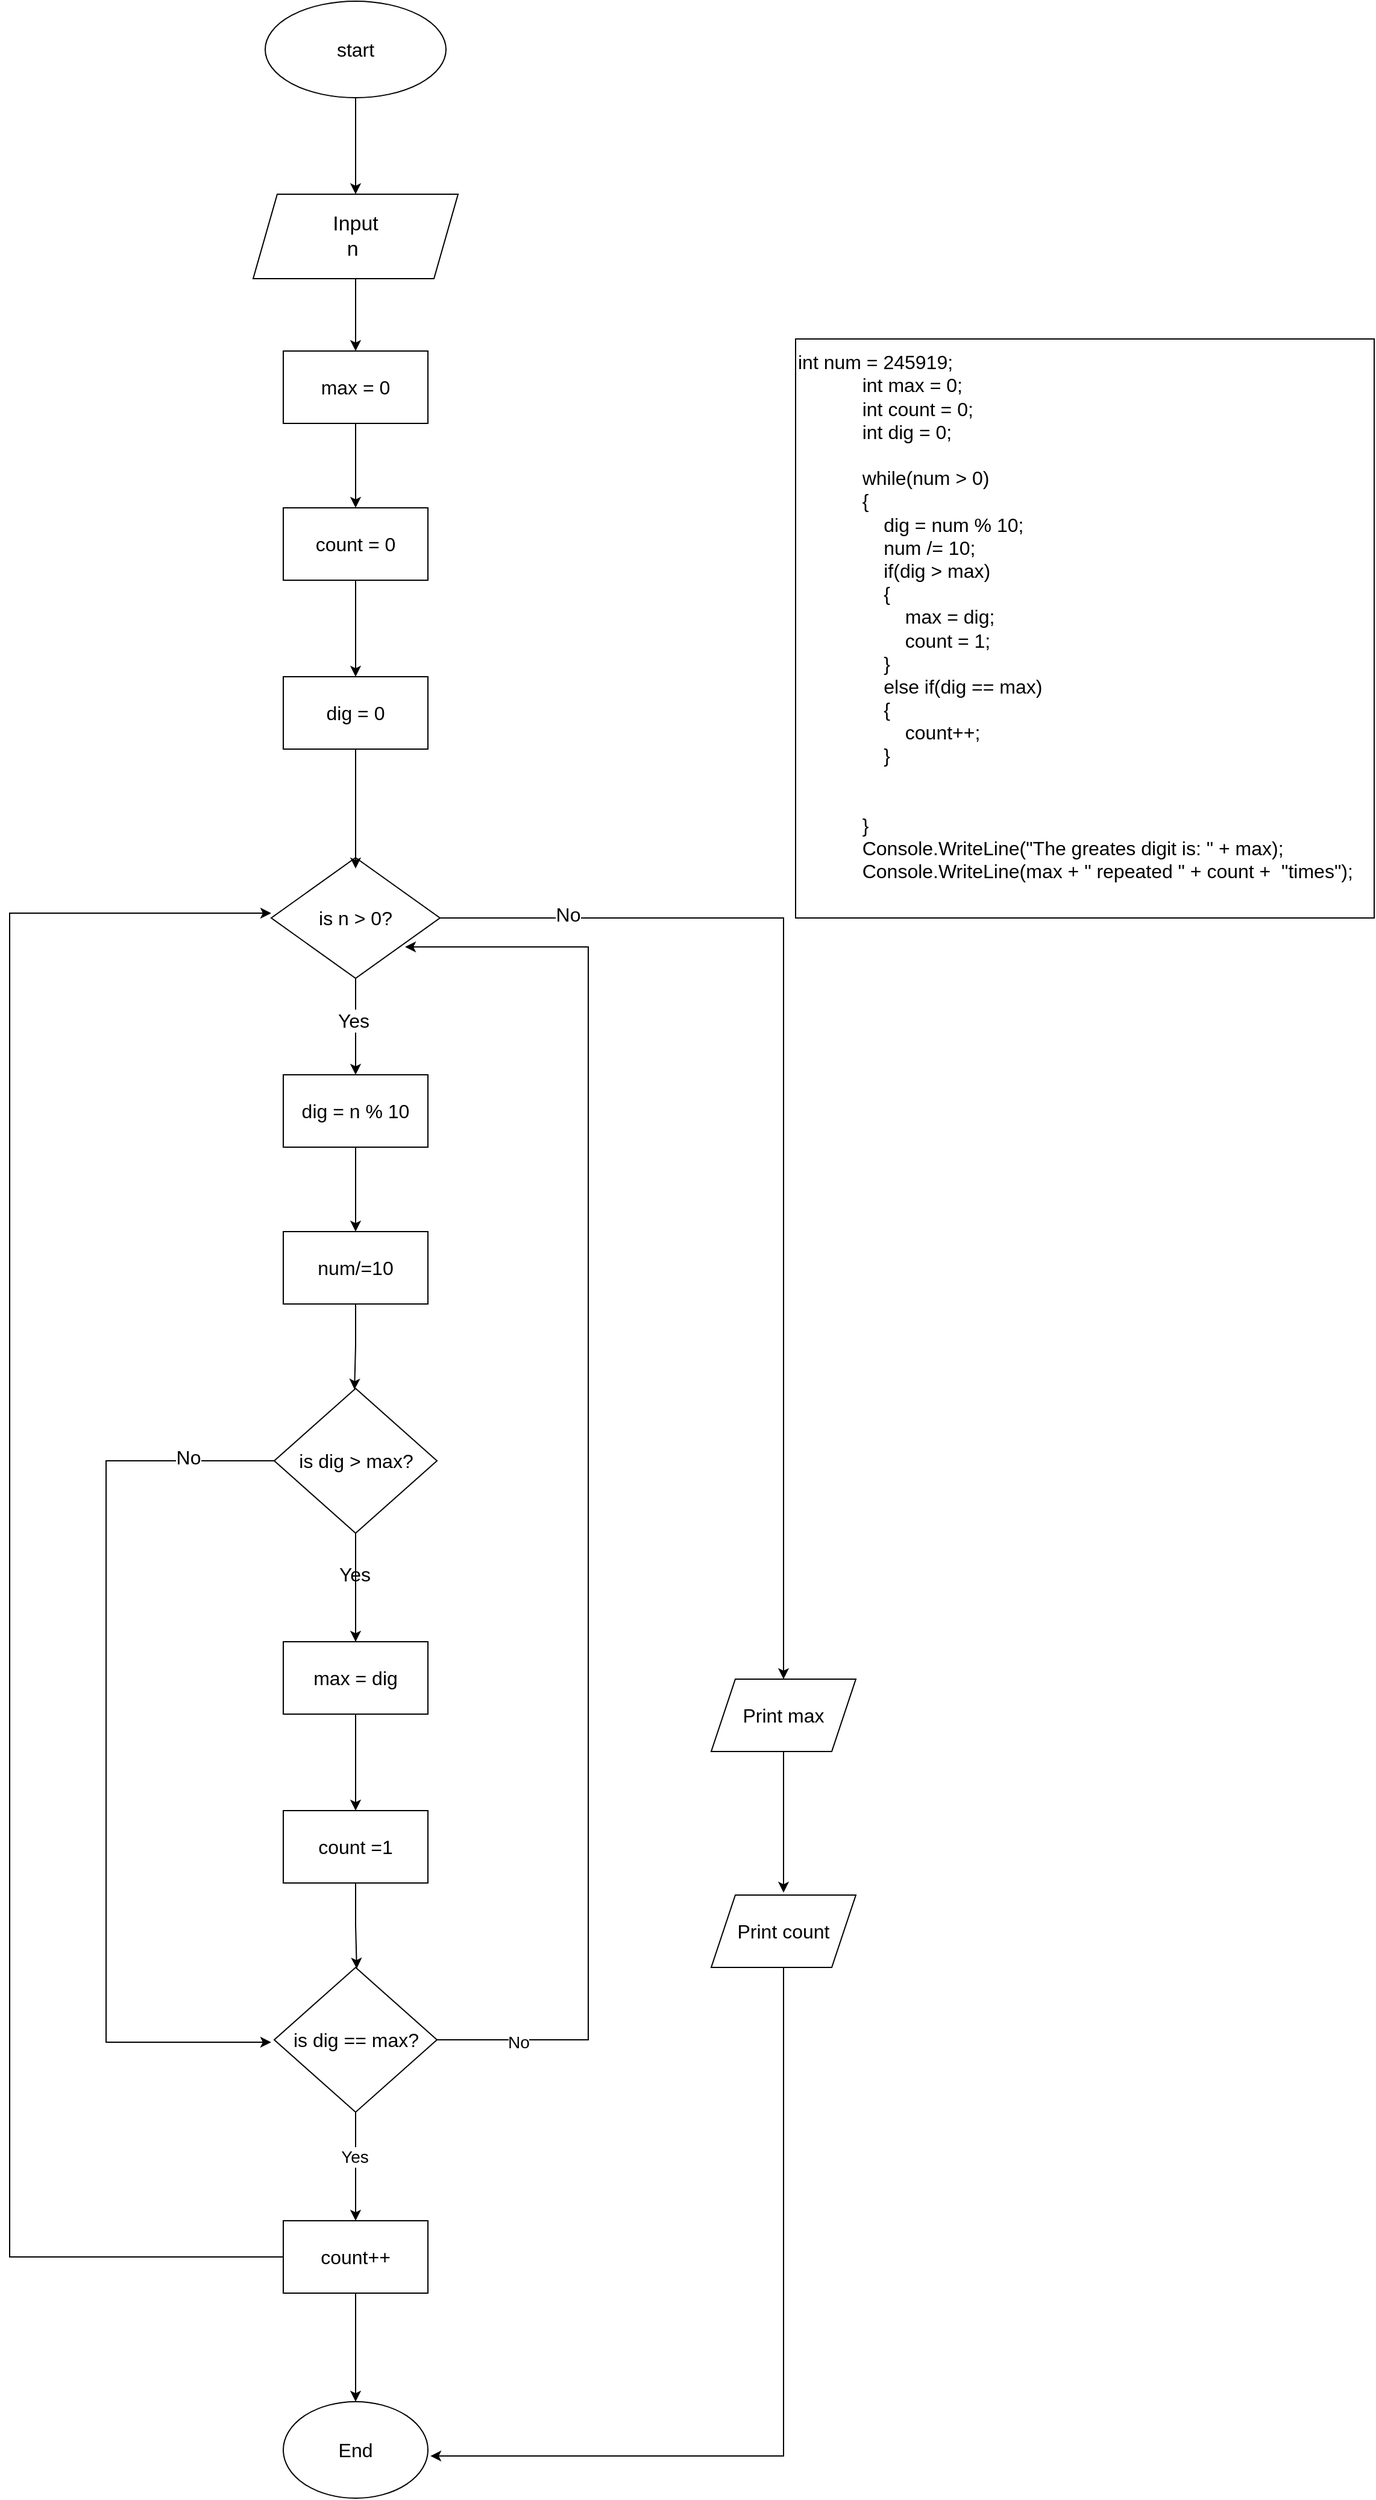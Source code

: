 <mxfile version="20.7.4" type="device"><diagram id="HtT19RUkucUI2uBrH0VU" name="Page-1"><mxGraphModel dx="2954" dy="1176" grid="1" gridSize="10" guides="1" tooltips="1" connect="0" arrows="1" fold="1" page="1" pageScale="1" pageWidth="1169" pageHeight="1654" math="0" shadow="0"><root><mxCell id="0"/><mxCell id="1" parent="0"/><mxCell id="MozaA7zkrbVrKFCw-LjO-3" style="edgeStyle=orthogonalEdgeStyle;rounded=0;orthogonalLoop=1;jettySize=auto;html=1;entryX=0.5;entryY=0;entryDx=0;entryDy=0;fontSize=17;" parent="1" source="MozaA7zkrbVrKFCw-LjO-1" target="MozaA7zkrbVrKFCw-LjO-2" edge="1"><mxGeometry relative="1" as="geometry"/></mxCell><mxCell id="MozaA7zkrbVrKFCw-LjO-1" value="&lt;font style=&quot;font-size: 16px;&quot;&gt;start&lt;/font&gt;" style="ellipse;whiteSpace=wrap;html=1;" parent="1" vertex="1"><mxGeometry x="332" y="10" width="150" height="80" as="geometry"/></mxCell><mxCell id="MozaA7zkrbVrKFCw-LjO-5" style="edgeStyle=orthogonalEdgeStyle;rounded=0;orthogonalLoop=1;jettySize=auto;html=1;entryX=0.5;entryY=0;entryDx=0;entryDy=0;fontSize=16;" parent="1" source="MozaA7zkrbVrKFCw-LjO-2" target="MozaA7zkrbVrKFCw-LjO-4" edge="1"><mxGeometry relative="1" as="geometry"/></mxCell><mxCell id="MozaA7zkrbVrKFCw-LjO-2" value="&lt;font style=&quot;font-size: 17px;&quot;&gt;Input&lt;br&gt;n&amp;nbsp;&lt;/font&gt;" style="shape=parallelogram;perimeter=parallelogramPerimeter;whiteSpace=wrap;html=1;fixedSize=1;" parent="1" vertex="1"><mxGeometry x="322" y="170" width="170" height="70" as="geometry"/></mxCell><mxCell id="eM3RLOvWM8zEc8TqNK4t-7" style="edgeStyle=orthogonalEdgeStyle;rounded=0;orthogonalLoop=1;jettySize=auto;html=1;entryX=0.5;entryY=0;entryDx=0;entryDy=0;entryPerimeter=0;fontSize=14;" edge="1" parent="1" source="MozaA7zkrbVrKFCw-LjO-4" target="eM3RLOvWM8zEc8TqNK4t-2"><mxGeometry relative="1" as="geometry"/></mxCell><mxCell id="MozaA7zkrbVrKFCw-LjO-4" value="max = 0" style="rounded=0;whiteSpace=wrap;html=1;fontSize=16;" parent="1" vertex="1"><mxGeometry x="347" y="300" width="120" height="60" as="geometry"/></mxCell><mxCell id="MozaA7zkrbVrKFCw-LjO-9" style="edgeStyle=orthogonalEdgeStyle;rounded=0;orthogonalLoop=1;jettySize=auto;html=1;entryX=0.5;entryY=0;entryDx=0;entryDy=0;fontSize=16;" parent="1" source="MozaA7zkrbVrKFCw-LjO-6" target="MozaA7zkrbVrKFCw-LjO-8" edge="1"><mxGeometry relative="1" as="geometry"/></mxCell><mxCell id="MozaA7zkrbVrKFCw-LjO-10" value="Yes" style="edgeLabel;html=1;align=center;verticalAlign=middle;resizable=0;points=[];fontSize=16;" parent="MozaA7zkrbVrKFCw-LjO-9" vertex="1" connectable="0"><mxGeometry x="-0.133" y="-2" relative="1" as="geometry"><mxPoint as="offset"/></mxGeometry></mxCell><mxCell id="MozaA7zkrbVrKFCw-LjO-27" style="edgeStyle=orthogonalEdgeStyle;rounded=0;orthogonalLoop=1;jettySize=auto;html=1;entryX=0.5;entryY=0;entryDx=0;entryDy=0;fontSize=16;" parent="1" source="MozaA7zkrbVrKFCw-LjO-6" target="MozaA7zkrbVrKFCw-LjO-21" edge="1"><mxGeometry relative="1" as="geometry"/></mxCell><mxCell id="MozaA7zkrbVrKFCw-LjO-28" value="No" style="edgeLabel;html=1;align=center;verticalAlign=middle;resizable=0;points=[];fontSize=16;" parent="MozaA7zkrbVrKFCw-LjO-27" vertex="1" connectable="0"><mxGeometry x="-0.77" y="3" relative="1" as="geometry"><mxPoint as="offset"/></mxGeometry></mxCell><mxCell id="MozaA7zkrbVrKFCw-LjO-6" value="is n &amp;gt; 0?" style="rhombus;whiteSpace=wrap;html=1;fontSize=16;" parent="1" vertex="1"><mxGeometry x="337" y="720" width="140" height="100" as="geometry"/></mxCell><mxCell id="eM3RLOvWM8zEc8TqNK4t-12" style="edgeStyle=orthogonalEdgeStyle;rounded=0;orthogonalLoop=1;jettySize=auto;html=1;entryX=0.5;entryY=0;entryDx=0;entryDy=0;entryPerimeter=0;fontSize=14;" edge="1" parent="1" source="MozaA7zkrbVrKFCw-LjO-8" target="eM3RLOvWM8zEc8TqNK4t-11"><mxGeometry relative="1" as="geometry"/></mxCell><mxCell id="MozaA7zkrbVrKFCw-LjO-8" value="dig = n % 10" style="rounded=0;whiteSpace=wrap;html=1;fontSize=16;" parent="1" vertex="1"><mxGeometry x="347" y="900" width="120" height="60" as="geometry"/></mxCell><mxCell id="eM3RLOvWM8zEc8TqNK4t-21" style="edgeStyle=orthogonalEdgeStyle;rounded=0;orthogonalLoop=1;jettySize=auto;html=1;entryX=0.5;entryY=0;entryDx=0;entryDy=0;entryPerimeter=0;fontSize=14;" edge="1" parent="1" source="MozaA7zkrbVrKFCw-LjO-11" target="eM3RLOvWM8zEc8TqNK4t-14"><mxGeometry relative="1" as="geometry"/></mxCell><mxCell id="MozaA7zkrbVrKFCw-LjO-11" value="max = dig" style="whiteSpace=wrap;html=1;fontSize=16;rounded=0;" parent="1" vertex="1"><mxGeometry x="347" y="1370" width="120" height="60" as="geometry"/></mxCell><mxCell id="MozaA7zkrbVrKFCw-LjO-14" style="edgeStyle=orthogonalEdgeStyle;rounded=0;orthogonalLoop=1;jettySize=auto;html=1;entryX=0.5;entryY=0;entryDx=0;entryDy=0;fontSize=16;" parent="1" source="MozaA7zkrbVrKFCw-LjO-12" target="MozaA7zkrbVrKFCw-LjO-11" edge="1"><mxGeometry relative="1" as="geometry"/></mxCell><mxCell id="MozaA7zkrbVrKFCw-LjO-15" value="Yes" style="edgeLabel;html=1;align=center;verticalAlign=middle;resizable=0;points=[];fontSize=16;" parent="MozaA7zkrbVrKFCw-LjO-14" vertex="1" connectable="0"><mxGeometry x="-0.25" y="-1" relative="1" as="geometry"><mxPoint as="offset"/></mxGeometry></mxCell><mxCell id="MozaA7zkrbVrKFCw-LjO-18" value="End" style="ellipse;whiteSpace=wrap;html=1;fontSize=16;" parent="1" vertex="1"><mxGeometry x="347" y="2000" width="120" height="80" as="geometry"/></mxCell><mxCell id="eM3RLOvWM8zEc8TqNK4t-34" style="edgeStyle=orthogonalEdgeStyle;rounded=0;orthogonalLoop=1;jettySize=auto;html=1;entryX=0.5;entryY=-0.033;entryDx=0;entryDy=0;entryPerimeter=0;fontSize=14;" edge="1" parent="1" source="MozaA7zkrbVrKFCw-LjO-21" target="eM3RLOvWM8zEc8TqNK4t-33"><mxGeometry relative="1" as="geometry"/></mxCell><mxCell id="MozaA7zkrbVrKFCw-LjO-21" value="Print max" style="shape=parallelogram;perimeter=parallelogramPerimeter;whiteSpace=wrap;html=1;fixedSize=1;fontSize=16;" parent="1" vertex="1"><mxGeometry x="702" y="1401" width="120" height="60" as="geometry"/></mxCell><mxCell id="eM3RLOvWM8zEc8TqNK4t-36" style="edgeStyle=orthogonalEdgeStyle;rounded=0;orthogonalLoop=1;jettySize=auto;html=1;entryX=-0.019;entryY=0.517;entryDx=0;entryDy=0;entryPerimeter=0;fontSize=16;" edge="1" parent="1" source="MozaA7zkrbVrKFCw-LjO-12" target="eM3RLOvWM8zEc8TqNK4t-22"><mxGeometry relative="1" as="geometry"><Array as="points"><mxPoint x="200" y="1220"/><mxPoint x="200" y="1702"/></Array></mxGeometry></mxCell><mxCell id="eM3RLOvWM8zEc8TqNK4t-37" value="No" style="edgeLabel;html=1;align=center;verticalAlign=middle;resizable=0;points=[];fontSize=16;" vertex="1" connectable="0" parent="eM3RLOvWM8zEc8TqNK4t-36"><mxGeometry x="-0.809" y="-3" relative="1" as="geometry"><mxPoint x="1" as="offset"/></mxGeometry></mxCell><mxCell id="MozaA7zkrbVrKFCw-LjO-12" value="is dig &amp;gt; max?" style="rhombus;whiteSpace=wrap;html=1;fontSize=16;" parent="1" vertex="1"><mxGeometry x="339.5" y="1160" width="135" height="120" as="geometry"/></mxCell><mxCell id="MozaA7zkrbVrKFCw-LjO-35" value="" style="edgeStyle=orthogonalEdgeStyle;rounded=0;orthogonalLoop=1;jettySize=auto;html=1;fontSize=16;endArrow=none;" parent="1" source="MozaA7zkrbVrKFCw-LjO-11" target="MozaA7zkrbVrKFCw-LjO-12" edge="1"><mxGeometry relative="1" as="geometry"><mxPoint x="407" y="1444" as="sourcePoint"/><mxPoint x="442" y="994" as="targetPoint"/></mxGeometry></mxCell><mxCell id="eM3RLOvWM8zEc8TqNK4t-1" value="&lt;div style=&quot;font-size: 16px;&quot;&gt;&lt;font style=&quot;font-size: 16px;&quot;&gt;int num = 245919;&lt;/font&gt;&lt;/div&gt;&lt;div style=&quot;font-size: 16px;&quot;&gt;&lt;font style=&quot;font-size: 16px;&quot;&gt;&amp;nbsp; &amp;nbsp; &amp;nbsp; &amp;nbsp; &amp;nbsp; &amp;nbsp; int max = 0;&lt;/font&gt;&lt;/div&gt;&lt;div style=&quot;font-size: 16px;&quot;&gt;&lt;font style=&quot;font-size: 16px;&quot;&gt;&amp;nbsp; &amp;nbsp; &amp;nbsp; &amp;nbsp; &amp;nbsp; &amp;nbsp; int count = 0;&lt;/font&gt;&lt;/div&gt;&lt;div style=&quot;font-size: 16px;&quot;&gt;&lt;font style=&quot;font-size: 16px;&quot;&gt;&amp;nbsp; &amp;nbsp; &amp;nbsp; &amp;nbsp; &amp;nbsp; &amp;nbsp; int dig = 0;&lt;/font&gt;&lt;/div&gt;&lt;div style=&quot;font-size: 16px;&quot;&gt;&lt;font style=&quot;font-size: 16px;&quot;&gt;&lt;br&gt;&lt;/font&gt;&lt;/div&gt;&lt;div style=&quot;font-size: 16px;&quot;&gt;&lt;font style=&quot;font-size: 16px;&quot;&gt;&amp;nbsp; &amp;nbsp; &amp;nbsp; &amp;nbsp; &amp;nbsp; &amp;nbsp; while(num &amp;gt; 0)&lt;/font&gt;&lt;/div&gt;&lt;div style=&quot;font-size: 16px;&quot;&gt;&lt;font style=&quot;font-size: 16px;&quot;&gt;&amp;nbsp; &amp;nbsp; &amp;nbsp; &amp;nbsp; &amp;nbsp; &amp;nbsp; {&lt;/font&gt;&lt;/div&gt;&lt;div style=&quot;font-size: 16px;&quot;&gt;&lt;font style=&quot;font-size: 16px;&quot;&gt;&amp;nbsp; &amp;nbsp; &amp;nbsp; &amp;nbsp; &amp;nbsp; &amp;nbsp; &amp;nbsp; &amp;nbsp; dig = num % 10;&lt;/font&gt;&lt;/div&gt;&lt;div style=&quot;font-size: 16px;&quot;&gt;&lt;font style=&quot;font-size: 16px;&quot;&gt;&amp;nbsp; &amp;nbsp; &amp;nbsp; &amp;nbsp; &amp;nbsp; &amp;nbsp; &amp;nbsp; &amp;nbsp; num /= 10;&lt;/font&gt;&lt;/div&gt;&lt;div style=&quot;font-size: 16px;&quot;&gt;&lt;font style=&quot;font-size: 16px;&quot;&gt;&amp;nbsp; &amp;nbsp; &amp;nbsp; &amp;nbsp; &amp;nbsp; &amp;nbsp; &amp;nbsp; &amp;nbsp; if(dig &amp;gt; max)&lt;/font&gt;&lt;/div&gt;&lt;div style=&quot;font-size: 16px;&quot;&gt;&lt;font style=&quot;font-size: 16px;&quot;&gt;&amp;nbsp; &amp;nbsp; &amp;nbsp; &amp;nbsp; &amp;nbsp; &amp;nbsp; &amp;nbsp; &amp;nbsp; {&lt;/font&gt;&lt;/div&gt;&lt;div style=&quot;font-size: 16px;&quot;&gt;&lt;font style=&quot;font-size: 16px;&quot;&gt;&amp;nbsp; &amp;nbsp; &amp;nbsp; &amp;nbsp; &amp;nbsp; &amp;nbsp; &amp;nbsp; &amp;nbsp; &amp;nbsp; &amp;nbsp; max = dig;&lt;/font&gt;&lt;/div&gt;&lt;div style=&quot;font-size: 16px;&quot;&gt;&lt;font style=&quot;font-size: 16px;&quot;&gt;&amp;nbsp; &amp;nbsp; &amp;nbsp; &amp;nbsp; &amp;nbsp; &amp;nbsp; &amp;nbsp; &amp;nbsp; &amp;nbsp; &amp;nbsp; count = 1;&lt;/font&gt;&lt;/div&gt;&lt;div style=&quot;font-size: 16px;&quot;&gt;&lt;font style=&quot;font-size: 16px;&quot;&gt;&amp;nbsp; &amp;nbsp; &amp;nbsp; &amp;nbsp; &amp;nbsp; &amp;nbsp; &amp;nbsp; &amp;nbsp; }&lt;/font&gt;&lt;/div&gt;&lt;div style=&quot;font-size: 16px;&quot;&gt;&lt;font style=&quot;font-size: 16px;&quot;&gt;&amp;nbsp; &amp;nbsp; &amp;nbsp; &amp;nbsp; &amp;nbsp; &amp;nbsp; &amp;nbsp; &amp;nbsp; else if(dig == max)&lt;/font&gt;&lt;/div&gt;&lt;div style=&quot;font-size: 16px;&quot;&gt;&lt;font style=&quot;font-size: 16px;&quot;&gt;&amp;nbsp; &amp;nbsp; &amp;nbsp; &amp;nbsp; &amp;nbsp; &amp;nbsp; &amp;nbsp; &amp;nbsp; {&lt;/font&gt;&lt;/div&gt;&lt;div style=&quot;font-size: 16px;&quot;&gt;&lt;font style=&quot;font-size: 16px;&quot;&gt;&amp;nbsp; &amp;nbsp; &amp;nbsp; &amp;nbsp; &amp;nbsp; &amp;nbsp; &amp;nbsp; &amp;nbsp; &amp;nbsp; &amp;nbsp; count++;&lt;/font&gt;&lt;/div&gt;&lt;div style=&quot;font-size: 16px;&quot;&gt;&lt;font style=&quot;font-size: 16px;&quot;&gt;&amp;nbsp; &amp;nbsp; &amp;nbsp; &amp;nbsp; &amp;nbsp; &amp;nbsp; &amp;nbsp; &amp;nbsp; }&lt;/font&gt;&lt;/div&gt;&lt;div style=&quot;font-size: 16px;&quot;&gt;&lt;font style=&quot;font-size: 16px;&quot;&gt;&lt;br&gt;&lt;/font&gt;&lt;/div&gt;&lt;div style=&quot;font-size: 16px;&quot;&gt;&lt;font style=&quot;font-size: 16px;&quot;&gt;&amp;nbsp; &amp;nbsp; &amp;nbsp; &amp;nbsp; &amp;nbsp; &amp;nbsp;&amp;nbsp;&lt;/font&gt;&lt;/div&gt;&lt;div style=&quot;font-size: 16px;&quot;&gt;&lt;font style=&quot;font-size: 16px;&quot;&gt;&amp;nbsp; &amp;nbsp; &amp;nbsp; &amp;nbsp; &amp;nbsp; &amp;nbsp; }&lt;/font&gt;&lt;/div&gt;&lt;div style=&quot;font-size: 16px;&quot;&gt;&lt;font style=&quot;font-size: 16px;&quot;&gt;&amp;nbsp; &amp;nbsp; &amp;nbsp; &amp;nbsp; &amp;nbsp; &amp;nbsp; Console.WriteLine(&quot;The greates digit is: &quot; + max);&lt;/font&gt;&lt;/div&gt;&lt;div style=&quot;font-size: 16px;&quot;&gt;&lt;font style=&quot;font-size: 16px;&quot;&gt;&amp;nbsp; &amp;nbsp; &amp;nbsp; &amp;nbsp; &amp;nbsp; &amp;nbsp; Console.WriteLine(max + &quot; repeated &quot; + count +&amp;nbsp; &quot;times&quot;);&lt;/font&gt;&lt;/div&gt;&lt;div style=&quot;font-size: 16px;&quot;&gt;&lt;br&gt;&lt;/div&gt;" style="whiteSpace=wrap;html=1;aspect=fixed;align=left;" vertex="1" parent="1"><mxGeometry x="772" y="290" width="480" height="480" as="geometry"/></mxCell><mxCell id="eM3RLOvWM8zEc8TqNK4t-19" style="edgeStyle=orthogonalEdgeStyle;rounded=0;orthogonalLoop=1;jettySize=auto;html=1;entryX=0.5;entryY=0;entryDx=0;entryDy=0;entryPerimeter=0;fontSize=14;" edge="1" parent="1" source="eM3RLOvWM8zEc8TqNK4t-2" target="eM3RLOvWM8zEc8TqNK4t-3"><mxGeometry relative="1" as="geometry"/></mxCell><mxCell id="eM3RLOvWM8zEc8TqNK4t-2" value="count = 0" style="rounded=0;whiteSpace=wrap;html=1;fontSize=16;" vertex="1" parent="1"><mxGeometry x="347" y="430" width="120" height="60" as="geometry"/></mxCell><mxCell id="eM3RLOvWM8zEc8TqNK4t-10" style="edgeStyle=orthogonalEdgeStyle;rounded=0;orthogonalLoop=1;jettySize=auto;html=1;entryX=0.5;entryY=0.09;entryDx=0;entryDy=0;entryPerimeter=0;fontSize=14;" edge="1" parent="1" source="eM3RLOvWM8zEc8TqNK4t-3" target="MozaA7zkrbVrKFCw-LjO-6"><mxGeometry relative="1" as="geometry"/></mxCell><mxCell id="eM3RLOvWM8zEc8TqNK4t-29" style="edgeStyle=orthogonalEdgeStyle;rounded=0;orthogonalLoop=1;jettySize=auto;html=1;entryX=0.493;entryY=0.008;entryDx=0;entryDy=0;entryPerimeter=0;fontSize=14;" edge="1" parent="1" source="eM3RLOvWM8zEc8TqNK4t-11" target="MozaA7zkrbVrKFCw-LjO-12"><mxGeometry relative="1" as="geometry"/></mxCell><mxCell id="eM3RLOvWM8zEc8TqNK4t-11" value="num/=10" style="rounded=0;whiteSpace=wrap;html=1;fontSize=16;" vertex="1" parent="1"><mxGeometry x="347" y="1030" width="120" height="60" as="geometry"/></mxCell><mxCell id="eM3RLOvWM8zEc8TqNK4t-24" style="edgeStyle=orthogonalEdgeStyle;rounded=0;orthogonalLoop=1;jettySize=auto;html=1;entryX=0.507;entryY=0.008;entryDx=0;entryDy=0;entryPerimeter=0;fontSize=14;" edge="1" parent="1" source="eM3RLOvWM8zEc8TqNK4t-14" target="eM3RLOvWM8zEc8TqNK4t-22"><mxGeometry relative="1" as="geometry"/></mxCell><mxCell id="eM3RLOvWM8zEc8TqNK4t-14" value="count =1" style="whiteSpace=wrap;html=1;fontSize=16;rounded=0;" vertex="1" parent="1"><mxGeometry x="347" y="1510" width="120" height="60" as="geometry"/></mxCell><mxCell id="eM3RLOvWM8zEc8TqNK4t-3" value="dig = 0" style="rounded=0;whiteSpace=wrap;html=1;fontSize=16;" vertex="1" parent="1"><mxGeometry x="347" y="570" width="120" height="60" as="geometry"/></mxCell><mxCell id="eM3RLOvWM8zEc8TqNK4t-25" style="edgeStyle=orthogonalEdgeStyle;rounded=0;orthogonalLoop=1;jettySize=auto;html=1;entryX=0.5;entryY=0;entryDx=0;entryDy=0;entryPerimeter=0;fontSize=14;" edge="1" parent="1" source="eM3RLOvWM8zEc8TqNK4t-22" target="eM3RLOvWM8zEc8TqNK4t-23"><mxGeometry relative="1" as="geometry"/></mxCell><mxCell id="eM3RLOvWM8zEc8TqNK4t-30" value="Yes" style="edgeLabel;html=1;align=center;verticalAlign=middle;resizable=0;points=[];fontSize=14;" vertex="1" connectable="0" parent="eM3RLOvWM8zEc8TqNK4t-25"><mxGeometry x="-0.178" y="-1" relative="1" as="geometry"><mxPoint as="offset"/></mxGeometry></mxCell><mxCell id="eM3RLOvWM8zEc8TqNK4t-31" style="edgeStyle=orthogonalEdgeStyle;rounded=0;orthogonalLoop=1;jettySize=auto;html=1;fontSize=14;entryX=0.793;entryY=0.74;entryDx=0;entryDy=0;entryPerimeter=0;" edge="1" parent="1" source="eM3RLOvWM8zEc8TqNK4t-22" target="MozaA7zkrbVrKFCw-LjO-6"><mxGeometry relative="1" as="geometry"><mxPoint x="600" y="880" as="targetPoint"/><Array as="points"><mxPoint x="600" y="1700"/><mxPoint x="600" y="794"/></Array></mxGeometry></mxCell><mxCell id="eM3RLOvWM8zEc8TqNK4t-32" value="No" style="edgeLabel;html=1;align=center;verticalAlign=middle;resizable=0;points=[];fontSize=14;" vertex="1" connectable="0" parent="eM3RLOvWM8zEc8TqNK4t-31"><mxGeometry x="-0.886" y="-2" relative="1" as="geometry"><mxPoint as="offset"/></mxGeometry></mxCell><mxCell id="eM3RLOvWM8zEc8TqNK4t-22" value="is dig == max?" style="rhombus;whiteSpace=wrap;html=1;fontSize=16;" vertex="1" parent="1"><mxGeometry x="339.5" y="1640" width="135" height="120" as="geometry"/></mxCell><mxCell id="eM3RLOvWM8zEc8TqNK4t-26" style="edgeStyle=orthogonalEdgeStyle;rounded=0;orthogonalLoop=1;jettySize=auto;html=1;entryX=0.5;entryY=0;entryDx=0;entryDy=0;entryPerimeter=0;fontSize=14;" edge="1" parent="1" source="eM3RLOvWM8zEc8TqNK4t-23" target="MozaA7zkrbVrKFCw-LjO-18"><mxGeometry relative="1" as="geometry"/></mxCell><mxCell id="eM3RLOvWM8zEc8TqNK4t-38" style="edgeStyle=orthogonalEdgeStyle;rounded=0;orthogonalLoop=1;jettySize=auto;html=1;entryX=0;entryY=0.46;entryDx=0;entryDy=0;entryPerimeter=0;fontSize=16;" edge="1" parent="1" source="eM3RLOvWM8zEc8TqNK4t-23" target="MozaA7zkrbVrKFCw-LjO-6"><mxGeometry relative="1" as="geometry"><Array as="points"><mxPoint x="120" y="1880"/><mxPoint x="120" y="766"/></Array></mxGeometry></mxCell><mxCell id="eM3RLOvWM8zEc8TqNK4t-23" value="count++" style="whiteSpace=wrap;html=1;fontSize=16;rounded=0;" vertex="1" parent="1"><mxGeometry x="347" y="1850" width="120" height="60" as="geometry"/></mxCell><mxCell id="eM3RLOvWM8zEc8TqNK4t-35" style="edgeStyle=orthogonalEdgeStyle;rounded=0;orthogonalLoop=1;jettySize=auto;html=1;entryX=1.017;entryY=0.563;entryDx=0;entryDy=0;entryPerimeter=0;fontSize=14;" edge="1" parent="1" source="eM3RLOvWM8zEc8TqNK4t-33" target="MozaA7zkrbVrKFCw-LjO-18"><mxGeometry relative="1" as="geometry"><Array as="points"><mxPoint x="762" y="2045"/></Array></mxGeometry></mxCell><mxCell id="eM3RLOvWM8zEc8TqNK4t-33" value="Print count" style="shape=parallelogram;perimeter=parallelogramPerimeter;whiteSpace=wrap;html=1;fixedSize=1;fontSize=16;" vertex="1" parent="1"><mxGeometry x="702" y="1580" width="120" height="60" as="geometry"/></mxCell></root></mxGraphModel></diagram></mxfile>